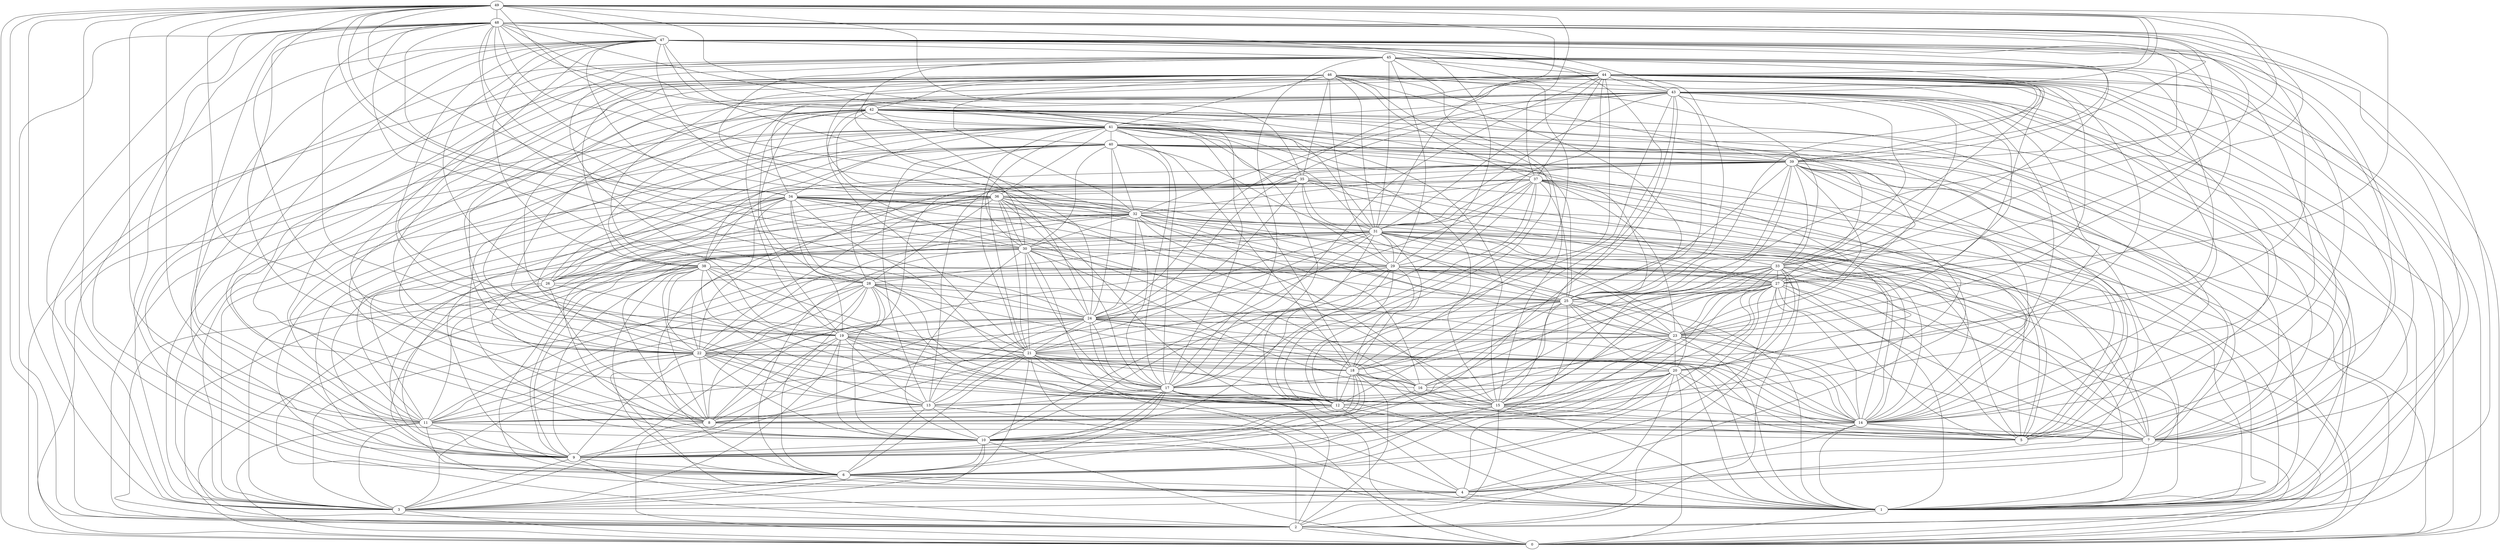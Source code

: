 /* Created by igraph 0.7.1 */
graph {
  0 [
    id=0
  ];
  1 [
    id=1
  ];
  2 [
    id=2
  ];
  3 [
    id=3
  ];
  4 [
    id=4
  ];
  5 [
    id=5
  ];
  6 [
    id=6
  ];
  7 [
    id=7
  ];
  8 [
    id=8
  ];
  9 [
    id=9
  ];
  10 [
    id=10
  ];
  11 [
    id=11
  ];
  12 [
    id=12
  ];
  13 [
    id=13
  ];
  14 [
    id=14
  ];
  15 [
    id=15
  ];
  16 [
    id=16
  ];
  17 [
    id=17
  ];
  18 [
    id=18
  ];
  19 [
    id=19
  ];
  20 [
    id=20
  ];
  21 [
    id=21
  ];
  22 [
    id=22
  ];
  23 [
    id=23
  ];
  24 [
    id=24
  ];
  25 [
    id=25
  ];
  26 [
    id=26
  ];
  27 [
    id=27
  ];
  28 [
    id=28
  ];
  29 [
    id=29
  ];
  30 [
    id=30
  ];
  31 [
    id=31
  ];
  32 [
    id=32
  ];
  33 [
    id=33
  ];
  34 [
    id=34
  ];
  35 [
    id=35
  ];
  36 [
    id=36
  ];
  37 [
    id=37
  ];
  38 [
    id=38
  ];
  39 [
    id=39
  ];
  40 [
    id=40
  ];
  41 [
    id=41
  ];
  42 [
    id=42
  ];
  43 [
    id=43
  ];
  44 [
    id=44
  ];
  45 [
    id=45
  ];
  46 [
    id=46
  ];
  47 [
    id=47
  ];
  48 [
    id=48
  ];
  49 [
    id=49
  ];

  1 -- 0;
  2 -- 0;
  3 -- 0;
  3 -- 2;
  4 -- 1;
  4 -- 3;
  6 -- 1;
  6 -- 3;
  6 -- 4;
  7 -- 0;
  7 -- 1;
  7 -- 4;
  8 -- 0;
  8 -- 7;
  9 -- 2;
  9 -- 3;
  9 -- 6;
  10 -- 0;
  10 -- 1;
  10 -- 3;
  10 -- 6;
  10 -- 9;
  11 -- 0;
  11 -- 3;
  11 -- 6;
  11 -- 7;
  11 -- 9;
  12 -- 4;
  12 -- 5;
  12 -- 10;
  12 -- 11;
  13 -- 1;
  13 -- 6;
  13 -- 8;
  13 -- 10;
  14 -- 1;
  14 -- 3;
  14 -- 5;
  14 -- 7;
  14 -- 10;
  15 -- 1;
  15 -- 2;
  15 -- 6;
  15 -- 7;
  15 -- 9;
  15 -- 14;
  16 -- 5;
  16 -- 8;
  16 -- 15;
  17 -- 0;
  17 -- 1;
  17 -- 2;
  17 -- 6;
  17 -- 9;
  17 -- 10;
  17 -- 11;
  17 -- 12;
  17 -- 13;
  17 -- 14;
  18 -- 1;
  18 -- 2;
  18 -- 9;
  18 -- 10;
  18 -- 11;
  18 -- 12;
  18 -- 14;
  18 -- 16;
  19 -- 1;
  19 -- 3;
  19 -- 5;
  19 -- 7;
  19 -- 8;
  19 -- 9;
  19 -- 10;
  19 -- 12;
  19 -- 13;
  19 -- 15;
  20 -- 0;
  20 -- 2;
  20 -- 4;
  20 -- 5;
  20 -- 8;
  20 -- 9;
  20 -- 12;
  20 -- 13;
  20 -- 14;
  20 -- 16;
  20 -- 17;
  21 -- 0;
  21 -- 1;
  21 -- 2;
  21 -- 3;
  21 -- 6;
  21 -- 8;
  21 -- 11;
  21 -- 13;
  21 -- 14;
  21 -- 16;
  21 -- 17;
  21 -- 18;
  22 -- 3;
  22 -- 4;
  22 -- 8;
  22 -- 10;
  22 -- 11;
  22 -- 12;
  22 -- 13;
  22 -- 15;
  22 -- 18;
  22 -- 20;
  23 -- 1;
  23 -- 7;
  23 -- 11;
  23 -- 12;
  23 -- 14;
  23 -- 15;
  23 -- 20;
  23 -- 21;
  23 -- 22;
  24 -- 1;
  24 -- 3;
  24 -- 8;
  24 -- 9;
  24 -- 12;
  24 -- 13;
  24 -- 14;
  24 -- 16;
  24 -- 17;
  24 -- 19;
  24 -- 21;
  24 -- 22;
  24 -- 23;
  25 -- 1;
  25 -- 6;
  25 -- 9;
  25 -- 14;
  25 -- 16;
  25 -- 18;
  25 -- 20;
  25 -- 22;
  25 -- 23;
  25 -- 24;
  26 -- 2;
  26 -- 8;
  26 -- 9;
  26 -- 15;
  27 -- 0;
  27 -- 2;
  27 -- 5;
  27 -- 6;
  27 -- 7;
  27 -- 8;
  27 -- 9;
  27 -- 10;
  27 -- 14;
  27 -- 15;
  27 -- 17;
  27 -- 21;
  27 -- 23;
  27 -- 25;
  28 -- 6;
  28 -- 8;
  28 -- 9;
  28 -- 10;
  28 -- 11;
  28 -- 12;
  28 -- 14;
  28 -- 16;
  28 -- 17;
  28 -- 19;
  28 -- 22;
  28 -- 24;
  28 -- 25;
  29 -- 0;
  29 -- 1;
  29 -- 5;
  29 -- 8;
  29 -- 10;
  29 -- 11;
  29 -- 12;
  29 -- 14;
  29 -- 17;
  29 -- 18;
  29 -- 21;
  29 -- 26;
  29 -- 27;
  30 -- 2;
  30 -- 4;
  30 -- 6;
  30 -- 9;
  30 -- 10;
  30 -- 14;
  30 -- 15;
  30 -- 17;
  30 -- 21;
  30 -- 23;
  30 -- 24;
  30 -- 26;
  30 -- 29;
  31 -- 0;
  31 -- 1;
  31 -- 5;
  31 -- 7;
  31 -- 9;
  31 -- 10;
  31 -- 11;
  31 -- 13;
  31 -- 14;
  31 -- 17;
  31 -- 18;
  31 -- 20;
  31 -- 21;
  31 -- 23;
  31 -- 26;
  31 -- 27;
  31 -- 28;
  31 -- 29;
  31 -- 30;
  32 -- 3;
  32 -- 4;
  32 -- 5;
  32 -- 8;
  32 -- 9;
  32 -- 14;
  32 -- 15;
  32 -- 16;
  32 -- 17;
  32 -- 22;
  32 -- 23;
  32 -- 24;
  32 -- 25;
  32 -- 30;
  32 -- 31;
  33 -- 1;
  33 -- 2;
  33 -- 3;
  33 -- 6;
  33 -- 7;
  33 -- 11;
  33 -- 13;
  33 -- 14;
  33 -- 15;
  33 -- 18;
  33 -- 20;
  33 -- 24;
  33 -- 25;
  33 -- 27;
  34 -- 1;
  34 -- 6;
  34 -- 8;
  34 -- 9;
  34 -- 10;
  34 -- 11;
  34 -- 12;
  34 -- 16;
  34 -- 18;
  34 -- 19;
  34 -- 22;
  34 -- 25;
  34 -- 27;
  34 -- 28;
  34 -- 29;
  34 -- 32;
  35 -- 5;
  35 -- 13;
  35 -- 14;
  35 -- 21;
  35 -- 22;
  35 -- 24;
  35 -- 27;
  35 -- 29;
  35 -- 31;
  35 -- 33;
  35 -- 34;
  36 -- 4;
  36 -- 5;
  36 -- 6;
  36 -- 7;
  36 -- 9;
  36 -- 11;
  36 -- 12;
  36 -- 15;
  36 -- 17;
  36 -- 21;
  36 -- 23;
  36 -- 25;
  36 -- 26;
  36 -- 28;
  36 -- 30;
  36 -- 32;
  37 -- 0;
  37 -- 1;
  37 -- 3;
  37 -- 5;
  37 -- 10;
  37 -- 12;
  37 -- 14;
  37 -- 15;
  37 -- 17;
  37 -- 22;
  37 -- 23;
  37 -- 24;
  37 -- 25;
  37 -- 31;
  37 -- 32;
  37 -- 36;
  38 -- 0;
  38 -- 1;
  38 -- 2;
  38 -- 6;
  38 -- 7;
  38 -- 8;
  38 -- 9;
  38 -- 12;
  38 -- 15;
  38 -- 18;
  38 -- 21;
  38 -- 22;
  38 -- 26;
  38 -- 28;
  39 -- 0;
  39 -- 1;
  39 -- 4;
  39 -- 5;
  39 -- 7;
  39 -- 12;
  39 -- 14;
  39 -- 15;
  39 -- 19;
  39 -- 23;
  39 -- 25;
  39 -- 26;
  39 -- 31;
  39 -- 32;
  39 -- 33;
  39 -- 35;
  39 -- 38;
  40 -- 1;
  40 -- 3;
  40 -- 4;
  40 -- 6;
  40 -- 7;
  40 -- 13;
  40 -- 17;
  40 -- 18;
  40 -- 20;
  40 -- 24;
  40 -- 25;
  40 -- 26;
  40 -- 28;
  40 -- 30;
  40 -- 32;
  40 -- 38;
  40 -- 39;
  41 -- 0;
  41 -- 1;
  41 -- 5;
  41 -- 7;
  41 -- 8;
  41 -- 10;
  41 -- 11;
  41 -- 15;
  41 -- 16;
  41 -- 17;
  41 -- 18;
  41 -- 21;
  41 -- 22;
  41 -- 23;
  41 -- 26;
  41 -- 30;
  41 -- 31;
  41 -- 34;
  41 -- 35;
  41 -- 36;
  41 -- 39;
  41 -- 40;
  42 -- 2;
  42 -- 3;
  42 -- 4;
  42 -- 5;
  42 -- 7;
  42 -- 15;
  42 -- 19;
  42 -- 21;
  42 -- 22;
  42 -- 24;
  42 -- 25;
  42 -- 27;
  42 -- 28;
  42 -- 30;
  42 -- 31;
  42 -- 38;
  42 -- 39;
  42 -- 41;
  43 -- 0;
  43 -- 1;
  43 -- 5;
  43 -- 6;
  43 -- 7;
  43 -- 12;
  43 -- 13;
  43 -- 14;
  43 -- 15;
  43 -- 18;
  43 -- 22;
  43 -- 23;
  43 -- 24;
  43 -- 25;
  43 -- 27;
  43 -- 31;
  43 -- 32;
  43 -- 33;
  43 -- 34;
  43 -- 41;
  43 -- 42;
  44 -- 0;
  44 -- 1;
  44 -- 2;
  44 -- 3;
  44 -- 5;
  44 -- 7;
  44 -- 8;
  44 -- 11;
  44 -- 12;
  44 -- 13;
  44 -- 14;
  44 -- 17;
  44 -- 19;
  44 -- 20;
  44 -- 22;
  44 -- 23;
  44 -- 24;
  44 -- 25;
  44 -- 27;
  44 -- 29;
  44 -- 30;
  44 -- 31;
  44 -- 33;
  44 -- 37;
  44 -- 39;
  44 -- 43;
  45 -- 1;
  45 -- 3;
  45 -- 8;
  45 -- 9;
  45 -- 14;
  45 -- 15;
  45 -- 16;
  45 -- 17;
  45 -- 18;
  45 -- 21;
  45 -- 22;
  45 -- 25;
  45 -- 29;
  45 -- 31;
  45 -- 33;
  45 -- 36;
  45 -- 40;
  45 -- 44;
  46 -- 0;
  46 -- 2;
  46 -- 3;
  46 -- 4;
  46 -- 11;
  46 -- 12;
  46 -- 14;
  46 -- 19;
  46 -- 22;
  46 -- 24;
  46 -- 25;
  46 -- 29;
  46 -- 31;
  46 -- 32;
  46 -- 33;
  46 -- 35;
  46 -- 37;
  46 -- 38;
  46 -- 39;
  46 -- 41;
  46 -- 42;
  46 -- 43;
  47 -- 0;
  47 -- 2;
  47 -- 5;
  47 -- 7;
  47 -- 9;
  47 -- 10;
  47 -- 11;
  47 -- 14;
  47 -- 19;
  47 -- 21;
  47 -- 23;
  47 -- 25;
  47 -- 26;
  47 -- 29;
  47 -- 32;
  47 -- 34;
  47 -- 36;
  47 -- 38;
  47 -- 39;
  47 -- 41;
  47 -- 43;
  47 -- 44;
  47 -- 45;
  48 -- 1;
  48 -- 2;
  48 -- 3;
  48 -- 6;
  48 -- 7;
  48 -- 9;
  48 -- 11;
  48 -- 12;
  48 -- 15;
  48 -- 19;
  48 -- 22;
  48 -- 23;
  48 -- 24;
  48 -- 27;
  48 -- 28;
  48 -- 30;
  48 -- 32;
  48 -- 33;
  48 -- 34;
  48 -- 36;
  48 -- 39;
  48 -- 41;
  48 -- 42;
  48 -- 47;
  49 -- 0;
  49 -- 2;
  49 -- 3;
  49 -- 6;
  49 -- 10;
  49 -- 11;
  49 -- 13;
  49 -- 15;
  49 -- 17;
  49 -- 19;
  49 -- 24;
  49 -- 27;
  49 -- 30;
  49 -- 31;
  49 -- 32;
  49 -- 34;
  49 -- 35;
  49 -- 37;
  49 -- 39;
  49 -- 43;
  49 -- 44;
  49 -- 47;
  49 -- 48;
}
